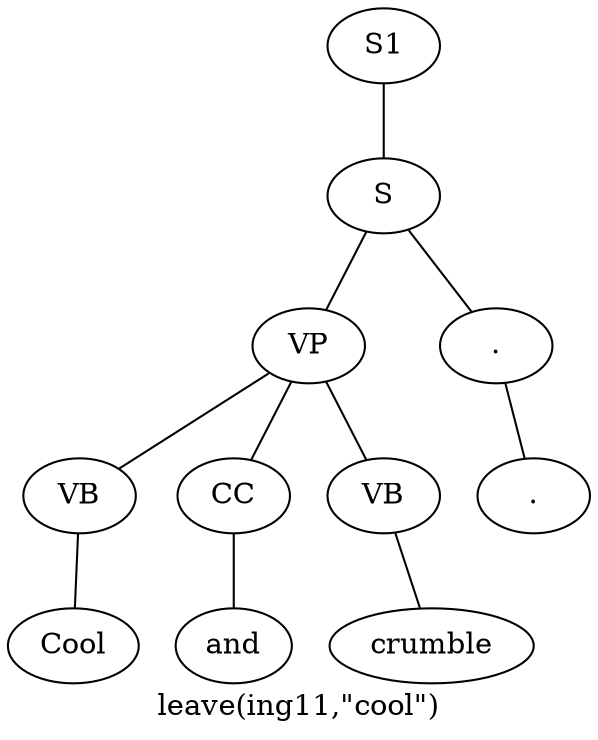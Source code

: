 graph SyntaxGraph {
	label = "leave(ing11,\"cool\")";
	Node0 [label="S1"];
	Node1 [label="S"];
	Node2 [label="VP"];
	Node3 [label="VB"];
	Node4 [label="Cool"];
	Node5 [label="CC"];
	Node6 [label="and"];
	Node7 [label="VB"];
	Node8 [label="crumble"];
	Node9 [label="."];
	Node10 [label="."];

	Node0 -- Node1;
	Node1 -- Node2;
	Node1 -- Node9;
	Node2 -- Node3;
	Node2 -- Node5;
	Node2 -- Node7;
	Node3 -- Node4;
	Node5 -- Node6;
	Node7 -- Node8;
	Node9 -- Node10;
}